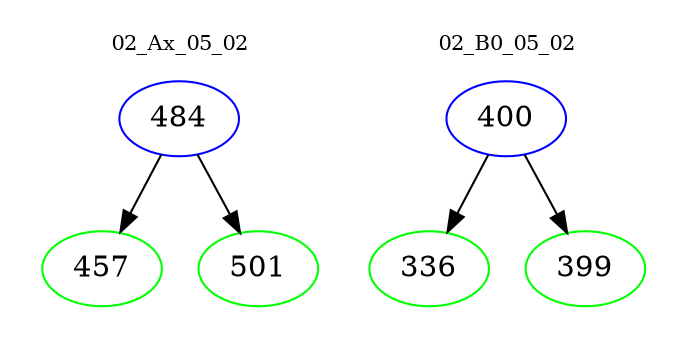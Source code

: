digraph{
subgraph cluster_0 {
color = white
label = "02_Ax_05_02";
fontsize=10;
T0_484 [label="484", color="blue"]
T0_484 -> T0_457 [color="black"]
T0_457 [label="457", color="green"]
T0_484 -> T0_501 [color="black"]
T0_501 [label="501", color="green"]
}
subgraph cluster_1 {
color = white
label = "02_B0_05_02";
fontsize=10;
T1_400 [label="400", color="blue"]
T1_400 -> T1_336 [color="black"]
T1_336 [label="336", color="green"]
T1_400 -> T1_399 [color="black"]
T1_399 [label="399", color="green"]
}
}
